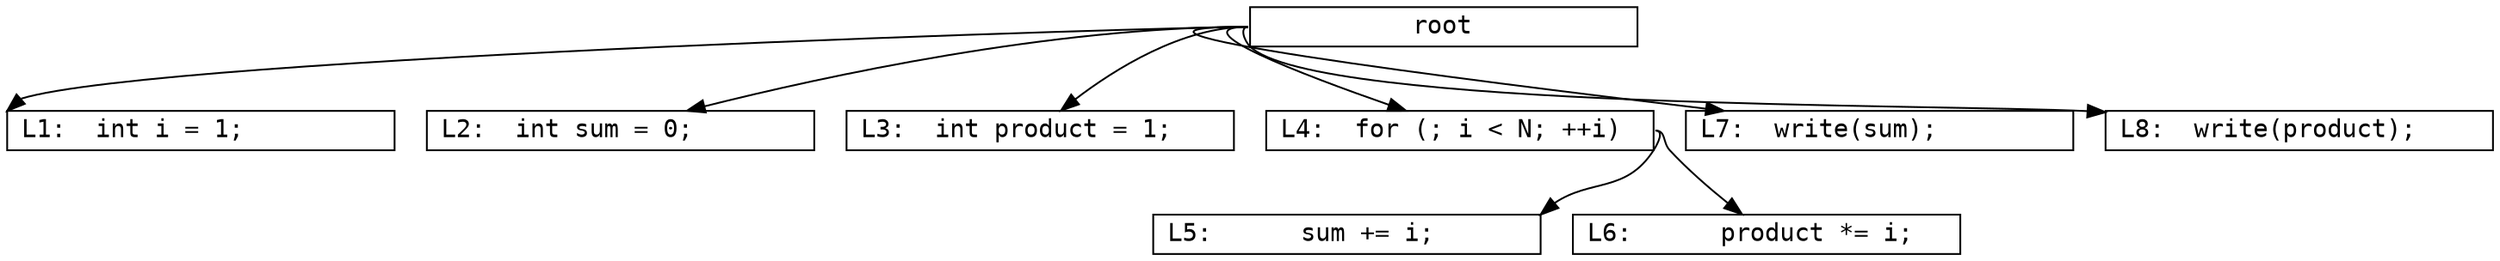 digraph G {
  graph [splines=true];
  
  node [fontname="Monospace"];
  node [shape=rect];
  node [fixedsize=true];
  node [width=3,height=.3];

  E  [label="          root          \l", pos="0,4.0!"];
  L1 [label="L1:  int i = 1;         \l", pos="0,3.5!"];
  L2 [label="L2:  int sum = 0;       \l", pos="0,3.0!"];  
  L3 [label="L3:  int product = 1;   \l", pos="0,2.5!"];
  L4 [label="L4:  for (; i < N; ++i) \l", pos="0,2.0!"];
  L5 [label="L5:      sum += i;      \l", pos="0,1.5!"];
  L6 [label="L6:      product *= i;  \l", pos="0,1.0!"];
  L7 [label="L7:  write(sum);        \l", pos="0,0.5!"];
  L8 [label="L8:  write(product);    \l", pos="0,0.0!"];

  E:w  -> L1:nw;
  E:w  -> L2;
  E:w  -> L3;
  E:w  -> L4;
  E:w  -> L7;
  E:w  -> L8;
  L4:e -> L5:ne;
  L4:e -> L6;
}
